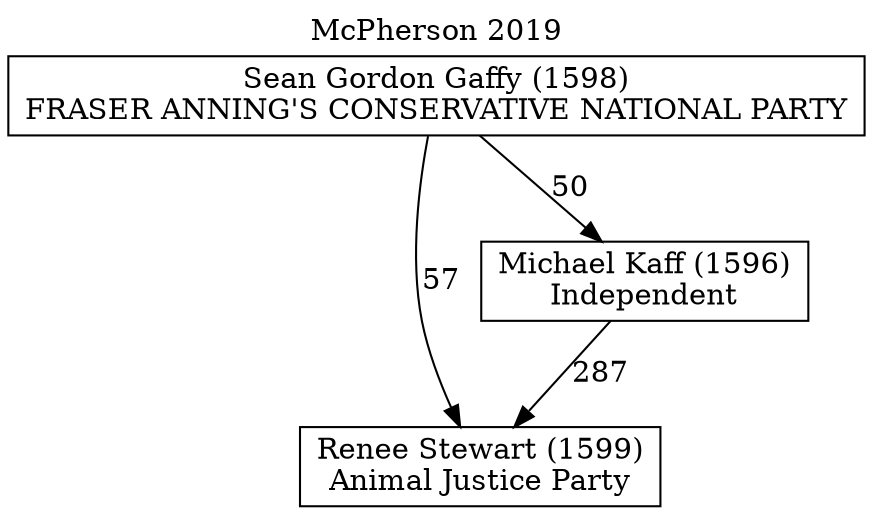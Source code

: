 // House preference flow
digraph "Renee Stewart (1599)_McPherson_2019" {
	graph [label="McPherson 2019" labelloc=t mclimit=10]
	node [shape=box]
	"Renee Stewart (1599)" [label="Renee Stewart (1599)
Animal Justice Party"]
	"Michael Kaff (1596)" [label="Michael Kaff (1596)
Independent"]
	"Sean Gordon Gaffy (1598)" [label="Sean Gordon Gaffy (1598)
FRASER ANNING'S CONSERVATIVE NATIONAL PARTY"]
	"Michael Kaff (1596)" -> "Renee Stewart (1599)" [label=287]
	"Sean Gordon Gaffy (1598)" -> "Michael Kaff (1596)" [label=50]
	"Sean Gordon Gaffy (1598)" -> "Renee Stewart (1599)" [label=57]
}
